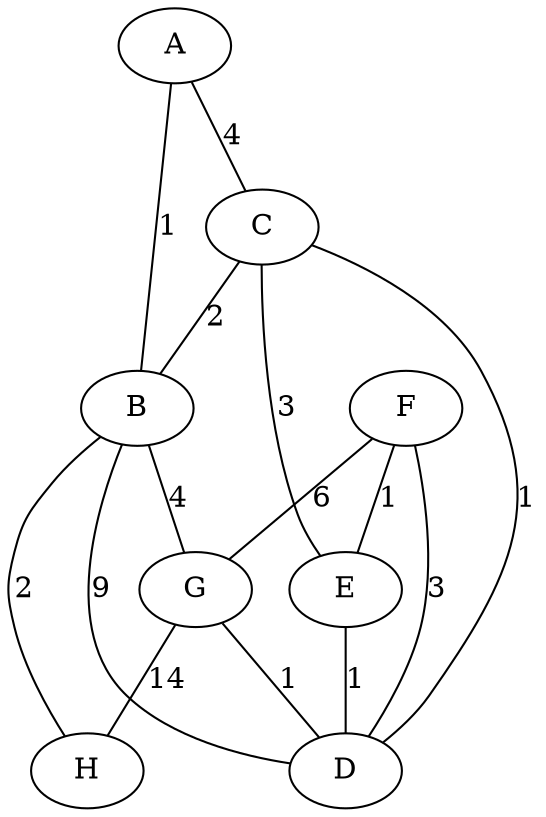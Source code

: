 graph {
A [pos="10,5!"];
B [pos="8,7!"];
C [pos="7,4!"];
D [pos="4,4!"];
E [pos="4,1!"];
F [pos="1,2!"];
G [pos="2,6!"];
H [pos="4,8!"];
B--G [label="4"];
B--H [label="2"];
B--A [label="1"];
A--C [label="4"];
C--B [label="2"];
C--D [label="1"];
C--E [label="3"];
D--B [label="9"];
F--E [label="1"];
F--D [label="3"];
F--G [label="6"];
E--D [label="1"];
G--H [label="14"];
G--D [label="1"];
}
